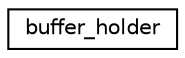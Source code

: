 digraph G
{
 // INTERACTIVE_SVG=YES
  edge [fontname="Helvetica",fontsize="10",labelfontname="Helvetica",labelfontsize="10"];
  node [fontname="Helvetica",fontsize="10",shape=record];
  rankdir="LR";
  Node1 [label="buffer_holder",height=0.2,width=0.4,color="black", fillcolor="white", style="filled",URL="$d0/de3/structbuffer__holder.html"];
}
